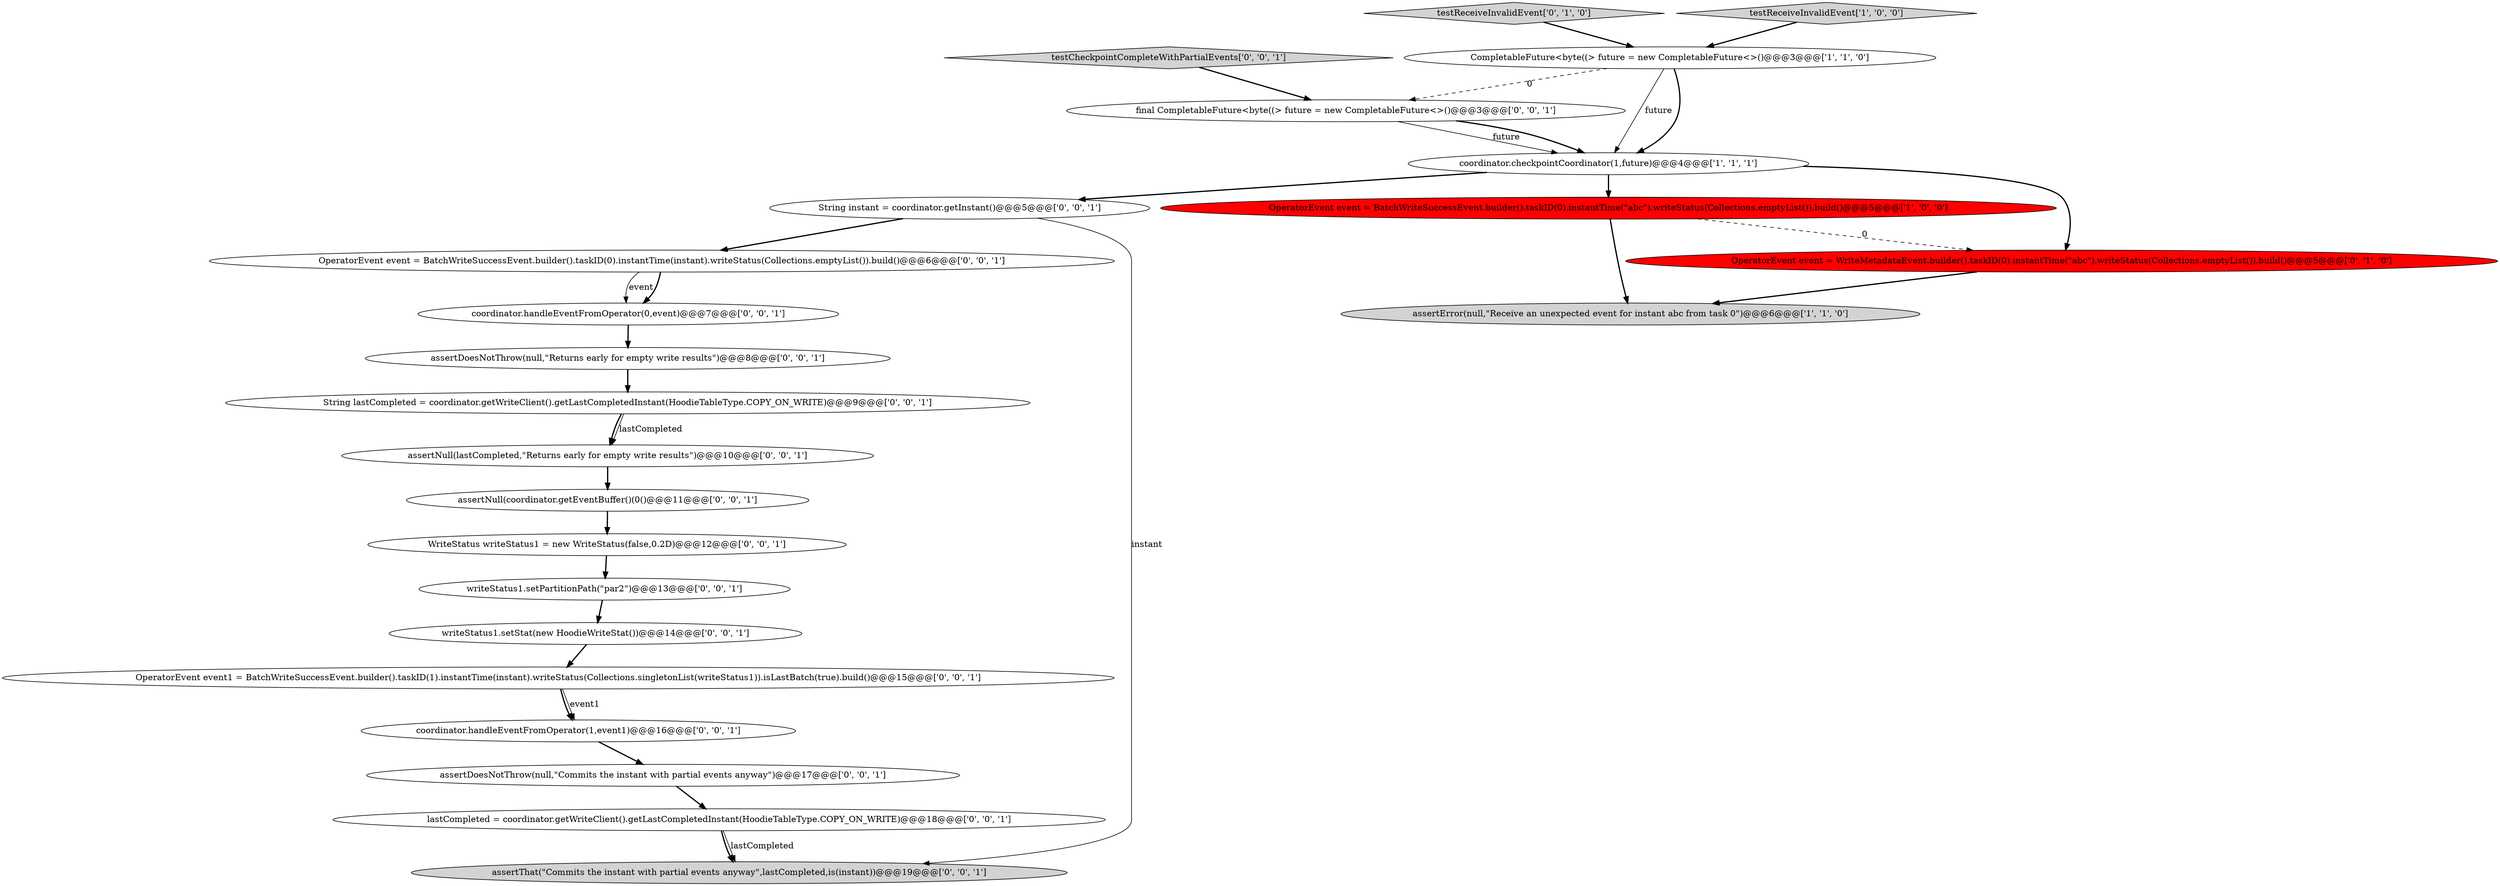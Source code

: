 digraph {
22 [style = filled, label = "assertNull(lastCompleted,\"Returns early for empty write results\")@@@10@@@['0', '0', '1']", fillcolor = white, shape = ellipse image = "AAA0AAABBB3BBB"];
19 [style = filled, label = "lastCompleted = coordinator.getWriteClient().getLastCompletedInstant(HoodieTableType.COPY_ON_WRITE)@@@18@@@['0', '0', '1']", fillcolor = white, shape = ellipse image = "AAA0AAABBB3BBB"];
0 [style = filled, label = "CompletableFuture<byte((> future = new CompletableFuture<>()@@@3@@@['1', '1', '0']", fillcolor = white, shape = ellipse image = "AAA0AAABBB1BBB"];
4 [style = filled, label = "coordinator.checkpointCoordinator(1,future)@@@4@@@['1', '1', '1']", fillcolor = white, shape = ellipse image = "AAA0AAABBB1BBB"];
10 [style = filled, label = "String instant = coordinator.getInstant()@@@5@@@['0', '0', '1']", fillcolor = white, shape = ellipse image = "AAA0AAABBB3BBB"];
3 [style = filled, label = "assertError(null,\"Receive an unexpected event for instant abc from task 0\")@@@6@@@['1', '1', '0']", fillcolor = lightgray, shape = ellipse image = "AAA0AAABBB1BBB"];
14 [style = filled, label = "writeStatus1.setPartitionPath(\"par2\")@@@13@@@['0', '0', '1']", fillcolor = white, shape = ellipse image = "AAA0AAABBB3BBB"];
7 [style = filled, label = "assertDoesNotThrow(null,\"Commits the instant with partial events anyway\")@@@17@@@['0', '0', '1']", fillcolor = white, shape = ellipse image = "AAA0AAABBB3BBB"];
5 [style = filled, label = "testReceiveInvalidEvent['0', '1', '0']", fillcolor = lightgray, shape = diamond image = "AAA0AAABBB2BBB"];
17 [style = filled, label = "WriteStatus writeStatus1 = new WriteStatus(false,0.2D)@@@12@@@['0', '0', '1']", fillcolor = white, shape = ellipse image = "AAA0AAABBB3BBB"];
9 [style = filled, label = "assertNull(coordinator.getEventBuffer()(0()@@@11@@@['0', '0', '1']", fillcolor = white, shape = ellipse image = "AAA0AAABBB3BBB"];
11 [style = filled, label = "writeStatus1.setStat(new HoodieWriteStat())@@@14@@@['0', '0', '1']", fillcolor = white, shape = ellipse image = "AAA0AAABBB3BBB"];
16 [style = filled, label = "testCheckpointCompleteWithPartialEvents['0', '0', '1']", fillcolor = lightgray, shape = diamond image = "AAA0AAABBB3BBB"];
2 [style = filled, label = "OperatorEvent event = BatchWriteSuccessEvent.builder().taskID(0).instantTime(\"abc\").writeStatus(Collections.emptyList()).build()@@@5@@@['1', '0', '0']", fillcolor = red, shape = ellipse image = "AAA1AAABBB1BBB"];
12 [style = filled, label = "coordinator.handleEventFromOperator(1,event1)@@@16@@@['0', '0', '1']", fillcolor = white, shape = ellipse image = "AAA0AAABBB3BBB"];
23 [style = filled, label = "OperatorEvent event1 = BatchWriteSuccessEvent.builder().taskID(1).instantTime(instant).writeStatus(Collections.singletonList(writeStatus1)).isLastBatch(true).build()@@@15@@@['0', '0', '1']", fillcolor = white, shape = ellipse image = "AAA0AAABBB3BBB"];
21 [style = filled, label = "String lastCompleted = coordinator.getWriteClient().getLastCompletedInstant(HoodieTableType.COPY_ON_WRITE)@@@9@@@['0', '0', '1']", fillcolor = white, shape = ellipse image = "AAA0AAABBB3BBB"];
6 [style = filled, label = "OperatorEvent event = WriteMetadataEvent.builder().taskID(0).instantTime(\"abc\").writeStatus(Collections.emptyList()).build()@@@5@@@['0', '1', '0']", fillcolor = red, shape = ellipse image = "AAA1AAABBB2BBB"];
18 [style = filled, label = "coordinator.handleEventFromOperator(0,event)@@@7@@@['0', '0', '1']", fillcolor = white, shape = ellipse image = "AAA0AAABBB3BBB"];
13 [style = filled, label = "OperatorEvent event = BatchWriteSuccessEvent.builder().taskID(0).instantTime(instant).writeStatus(Collections.emptyList()).build()@@@6@@@['0', '0', '1']", fillcolor = white, shape = ellipse image = "AAA0AAABBB3BBB"];
1 [style = filled, label = "testReceiveInvalidEvent['1', '0', '0']", fillcolor = lightgray, shape = diamond image = "AAA0AAABBB1BBB"];
15 [style = filled, label = "assertThat(\"Commits the instant with partial events anyway\",lastCompleted,is(instant))@@@19@@@['0', '0', '1']", fillcolor = lightgray, shape = ellipse image = "AAA0AAABBB3BBB"];
8 [style = filled, label = "assertDoesNotThrow(null,\"Returns early for empty write results\")@@@8@@@['0', '0', '1']", fillcolor = white, shape = ellipse image = "AAA0AAABBB3BBB"];
20 [style = filled, label = "final CompletableFuture<byte((> future = new CompletableFuture<>()@@@3@@@['0', '0', '1']", fillcolor = white, shape = ellipse image = "AAA0AAABBB3BBB"];
4->10 [style = bold, label=""];
6->3 [style = bold, label=""];
4->6 [style = bold, label=""];
2->3 [style = bold, label=""];
22->9 [style = bold, label=""];
9->17 [style = bold, label=""];
4->2 [style = bold, label=""];
1->0 [style = bold, label=""];
20->4 [style = solid, label="future"];
0->20 [style = dashed, label="0"];
12->7 [style = bold, label=""];
20->4 [style = bold, label=""];
13->18 [style = solid, label="event"];
10->15 [style = solid, label="instant"];
5->0 [style = bold, label=""];
0->4 [style = solid, label="future"];
10->13 [style = bold, label=""];
0->4 [style = bold, label=""];
21->22 [style = bold, label=""];
17->14 [style = bold, label=""];
2->6 [style = dashed, label="0"];
8->21 [style = bold, label=""];
23->12 [style = bold, label=""];
18->8 [style = bold, label=""];
21->22 [style = solid, label="lastCompleted"];
19->15 [style = bold, label=""];
19->15 [style = solid, label="lastCompleted"];
16->20 [style = bold, label=""];
14->11 [style = bold, label=""];
11->23 [style = bold, label=""];
7->19 [style = bold, label=""];
23->12 [style = solid, label="event1"];
13->18 [style = bold, label=""];
}
